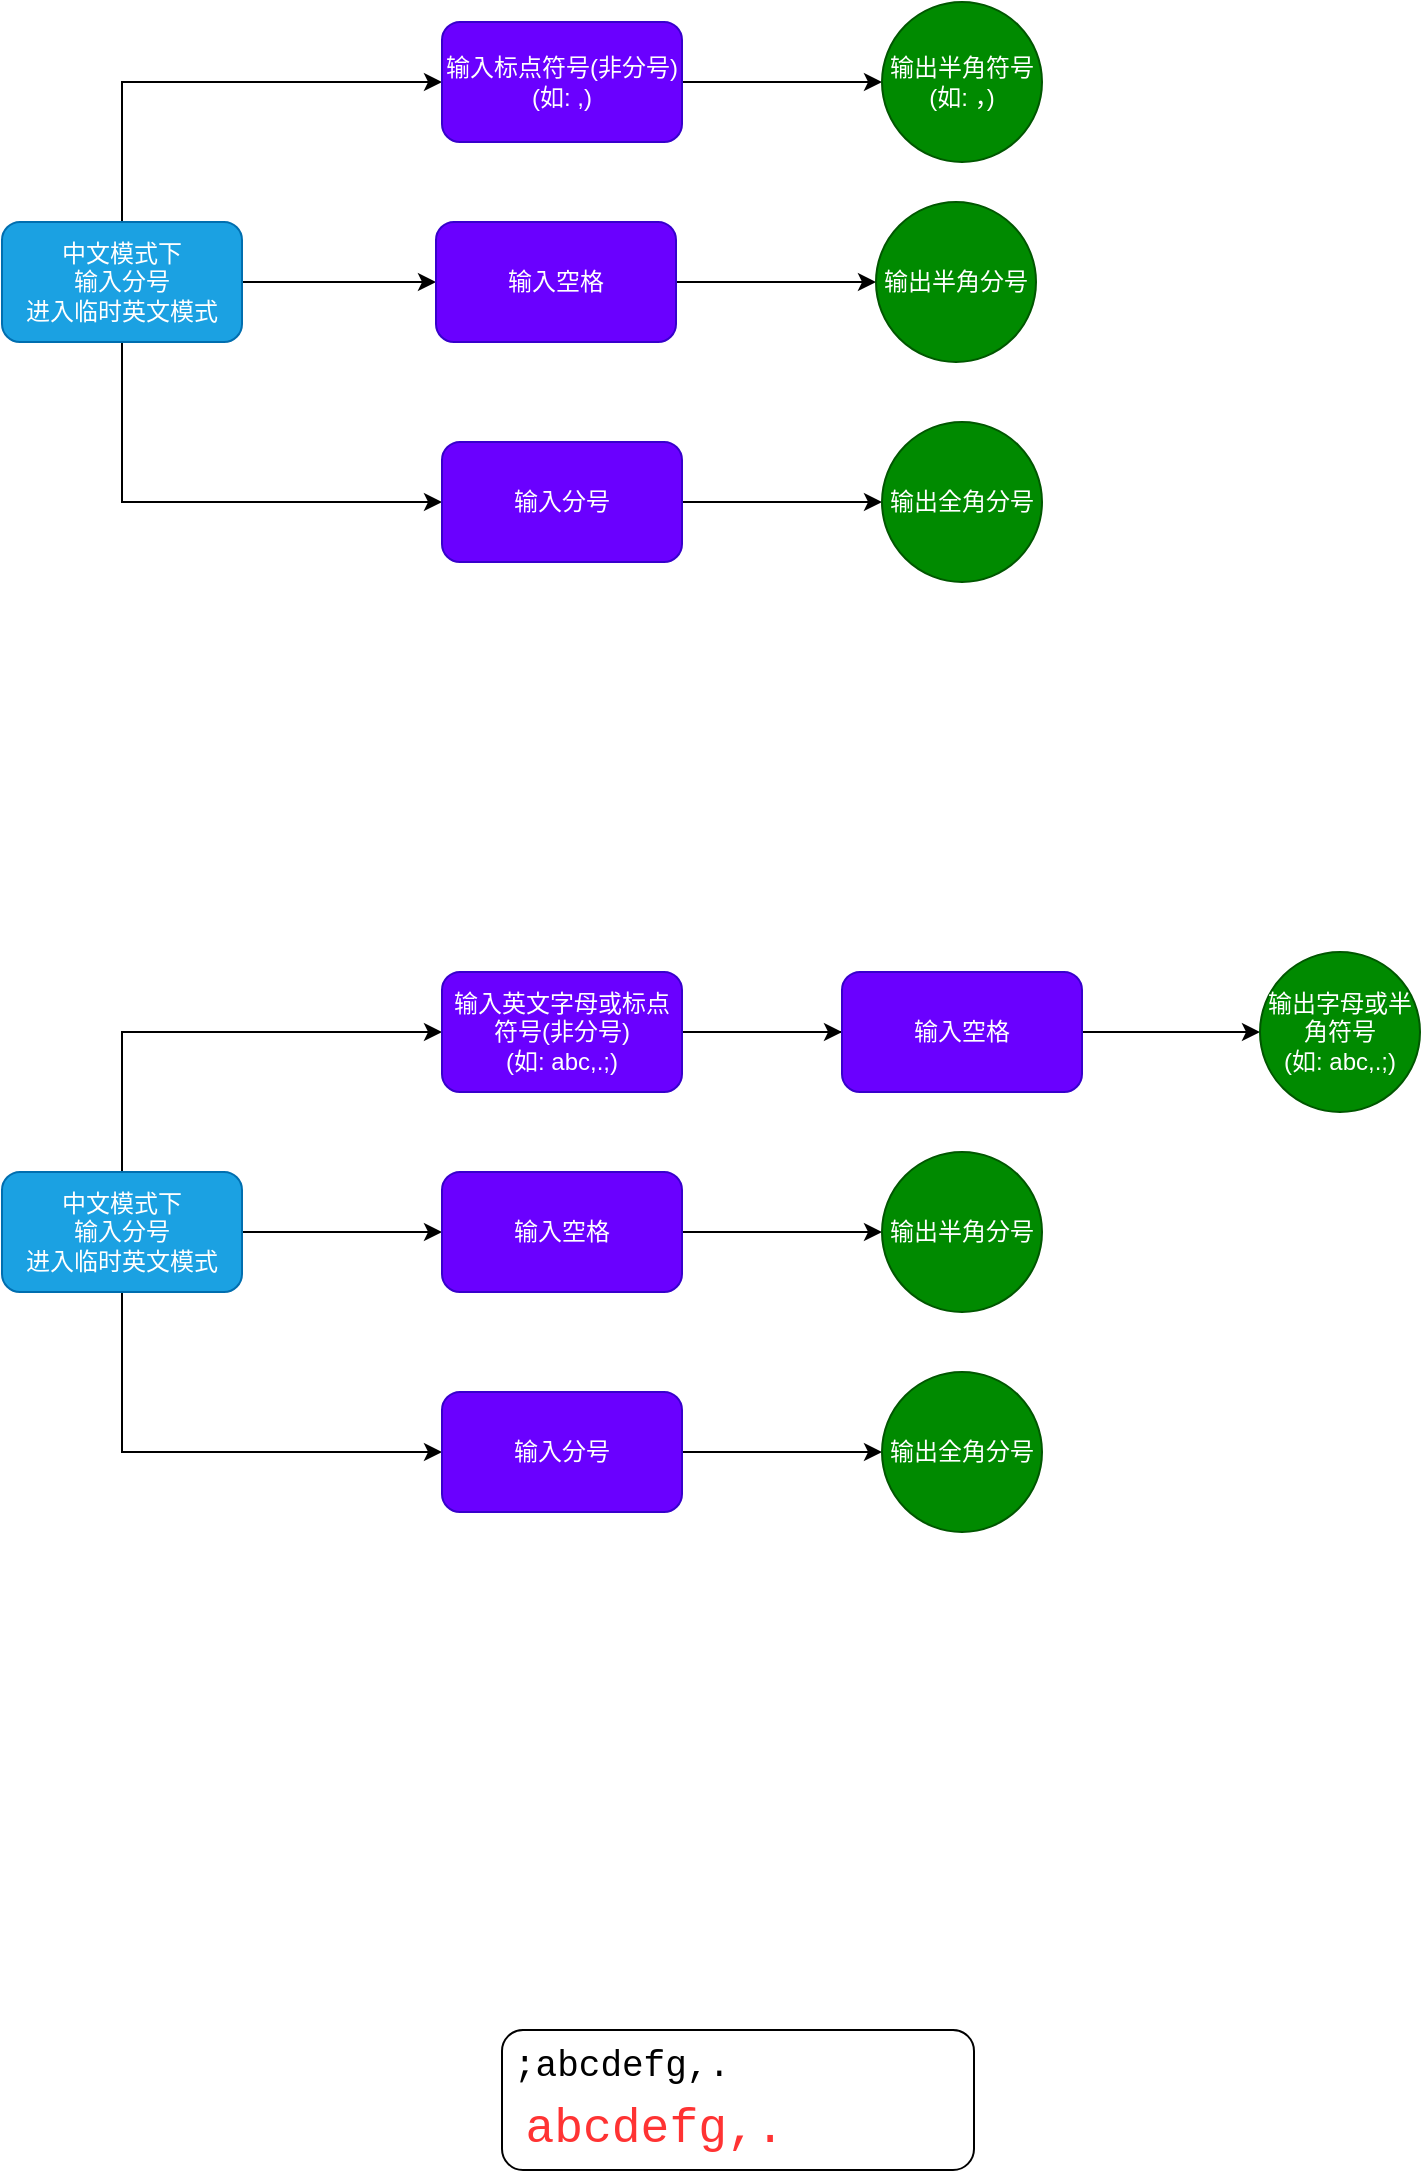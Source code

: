 <mxfile version="21.2.0" type="github">
  <diagram name="第 1 页" id="_44hsCMh0kwW0n-OsUm_">
    <mxGraphModel dx="954" dy="560" grid="0" gridSize="10" guides="1" tooltips="1" connect="1" arrows="1" fold="1" page="1" pageScale="1" pageWidth="1654" pageHeight="2336" math="0" shadow="0">
      <root>
        <mxCell id="0" />
        <mxCell id="1" parent="0" />
        <mxCell id="pZLuwGBEcK4U3wzPfltz-15" style="edgeStyle=orthogonalEdgeStyle;rounded=0;orthogonalLoop=1;jettySize=auto;html=1;exitX=0.5;exitY=0;exitDx=0;exitDy=0;entryX=0;entryY=0.5;entryDx=0;entryDy=0;" parent="1" source="pZLuwGBEcK4U3wzPfltz-1" target="pZLuwGBEcK4U3wzPfltz-2" edge="1">
          <mxGeometry relative="1" as="geometry" />
        </mxCell>
        <mxCell id="pZLuwGBEcK4U3wzPfltz-16" style="edgeStyle=orthogonalEdgeStyle;rounded=0;orthogonalLoop=1;jettySize=auto;html=1;exitX=0.5;exitY=1;exitDx=0;exitDy=0;entryX=0;entryY=0.5;entryDx=0;entryDy=0;" parent="1" source="pZLuwGBEcK4U3wzPfltz-1" target="pZLuwGBEcK4U3wzPfltz-5" edge="1">
          <mxGeometry relative="1" as="geometry" />
        </mxCell>
        <mxCell id="YQfxmh7xoYhuYHQEFl3C-17" style="edgeStyle=orthogonalEdgeStyle;rounded=0;orthogonalLoop=1;jettySize=auto;html=1;exitX=1;exitY=0.5;exitDx=0;exitDy=0;" edge="1" parent="1" source="pZLuwGBEcK4U3wzPfltz-1" target="YQfxmh7xoYhuYHQEFl3C-15">
          <mxGeometry relative="1" as="geometry" />
        </mxCell>
        <mxCell id="pZLuwGBEcK4U3wzPfltz-1" value="中文模式下&lt;br&gt;输入分号&lt;br&gt;进入临时英文模式" style="rounded=1;whiteSpace=wrap;html=1;fillColor=#1ba1e2;fontColor=#ffffff;strokeColor=#006EAF;" parent="1" vertex="1">
          <mxGeometry x="150" y="220" width="120" height="60" as="geometry" />
        </mxCell>
        <mxCell id="pZLuwGBEcK4U3wzPfltz-14" value="" style="edgeStyle=orthogonalEdgeStyle;rounded=0;orthogonalLoop=1;jettySize=auto;html=1;" parent="1" source="pZLuwGBEcK4U3wzPfltz-2" target="pZLuwGBEcK4U3wzPfltz-13" edge="1">
          <mxGeometry relative="1" as="geometry" />
        </mxCell>
        <mxCell id="pZLuwGBEcK4U3wzPfltz-2" value="输入标点符号(非分号)&lt;br&gt;(如: ,)" style="rounded=1;whiteSpace=wrap;html=1;fillColor=#6a00ff;fontColor=#ffffff;strokeColor=#3700CC;" parent="1" vertex="1">
          <mxGeometry x="370" y="120" width="120" height="60" as="geometry" />
        </mxCell>
        <mxCell id="pZLuwGBEcK4U3wzPfltz-12" value="" style="edgeStyle=orthogonalEdgeStyle;rounded=0;orthogonalLoop=1;jettySize=auto;html=1;" parent="1" source="pZLuwGBEcK4U3wzPfltz-5" target="pZLuwGBEcK4U3wzPfltz-11" edge="1">
          <mxGeometry relative="1" as="geometry" />
        </mxCell>
        <mxCell id="pZLuwGBEcK4U3wzPfltz-5" value="输入分号" style="rounded=1;whiteSpace=wrap;html=1;fillColor=#6a00ff;fontColor=#ffffff;strokeColor=#3700CC;" parent="1" vertex="1">
          <mxGeometry x="370" y="330" width="120" height="60" as="geometry" />
        </mxCell>
        <mxCell id="pZLuwGBEcK4U3wzPfltz-11" value="输出全角分号" style="ellipse;whiteSpace=wrap;html=1;rounded=1;fillColor=#008a00;fontColor=#ffffff;strokeColor=#005700;" parent="1" vertex="1">
          <mxGeometry x="590" y="320" width="80" height="80" as="geometry" />
        </mxCell>
        <mxCell id="pZLuwGBEcK4U3wzPfltz-13" value="输出半角符号&lt;br&gt;(如: ，)" style="ellipse;whiteSpace=wrap;html=1;rounded=1;fillColor=#008a00;fontColor=#ffffff;strokeColor=#005700;" parent="1" vertex="1">
          <mxGeometry x="590" y="110" width="80" height="80" as="geometry" />
        </mxCell>
        <mxCell id="YQfxmh7xoYhuYHQEFl3C-1" style="edgeStyle=orthogonalEdgeStyle;rounded=0;orthogonalLoop=1;jettySize=auto;html=1;exitX=0.5;exitY=0;exitDx=0;exitDy=0;entryX=0;entryY=0.5;entryDx=0;entryDy=0;" edge="1" parent="1" source="YQfxmh7xoYhuYHQEFl3C-4" target="YQfxmh7xoYhuYHQEFl3C-6">
          <mxGeometry relative="1" as="geometry" />
        </mxCell>
        <mxCell id="YQfxmh7xoYhuYHQEFl3C-2" style="edgeStyle=orthogonalEdgeStyle;rounded=0;orthogonalLoop=1;jettySize=auto;html=1;exitX=0.5;exitY=1;exitDx=0;exitDy=0;entryX=0;entryY=0.5;entryDx=0;entryDy=0;" edge="1" parent="1" source="YQfxmh7xoYhuYHQEFl3C-4" target="YQfxmh7xoYhuYHQEFl3C-10">
          <mxGeometry relative="1" as="geometry" />
        </mxCell>
        <mxCell id="YQfxmh7xoYhuYHQEFl3C-3" style="edgeStyle=orthogonalEdgeStyle;rounded=0;orthogonalLoop=1;jettySize=auto;html=1;exitX=1;exitY=0.5;exitDx=0;exitDy=0;entryX=0;entryY=0.5;entryDx=0;entryDy=0;" edge="1" parent="1" source="YQfxmh7xoYhuYHQEFl3C-4" target="YQfxmh7xoYhuYHQEFl3C-8">
          <mxGeometry relative="1" as="geometry" />
        </mxCell>
        <mxCell id="YQfxmh7xoYhuYHQEFl3C-4" value="中文模式下&lt;br&gt;输入分号&lt;br&gt;进入临时英文模式" style="rounded=1;whiteSpace=wrap;html=1;fillColor=#1ba1e2;fontColor=#ffffff;strokeColor=#006EAF;" vertex="1" parent="1">
          <mxGeometry x="150" y="695" width="120" height="60" as="geometry" />
        </mxCell>
        <mxCell id="YQfxmh7xoYhuYHQEFl3C-5" value="" style="edgeStyle=orthogonalEdgeStyle;rounded=0;orthogonalLoop=1;jettySize=auto;html=1;" edge="1" parent="1" source="YQfxmh7xoYhuYHQEFl3C-6" target="YQfxmh7xoYhuYHQEFl3C-13">
          <mxGeometry relative="1" as="geometry" />
        </mxCell>
        <mxCell id="YQfxmh7xoYhuYHQEFl3C-19" value="" style="edgeStyle=orthogonalEdgeStyle;rounded=0;orthogonalLoop=1;jettySize=auto;html=1;" edge="1" parent="1" source="YQfxmh7xoYhuYHQEFl3C-6" target="YQfxmh7xoYhuYHQEFl3C-18">
          <mxGeometry relative="1" as="geometry" />
        </mxCell>
        <mxCell id="YQfxmh7xoYhuYHQEFl3C-6" value="输入英文字母或标点符号(非分号)&lt;br&gt;(如: abc,.;)" style="rounded=1;whiteSpace=wrap;html=1;fillColor=#6a00ff;fontColor=#ffffff;strokeColor=#3700CC;" vertex="1" parent="1">
          <mxGeometry x="370" y="595" width="120" height="60" as="geometry" />
        </mxCell>
        <mxCell id="YQfxmh7xoYhuYHQEFl3C-7" value="" style="edgeStyle=orthogonalEdgeStyle;rounded=0;orthogonalLoop=1;jettySize=auto;html=1;" edge="1" parent="1" source="YQfxmh7xoYhuYHQEFl3C-8" target="YQfxmh7xoYhuYHQEFl3C-11">
          <mxGeometry relative="1" as="geometry" />
        </mxCell>
        <mxCell id="YQfxmh7xoYhuYHQEFl3C-8" value="输入空格" style="rounded=1;whiteSpace=wrap;html=1;fillColor=#6a00ff;fontColor=#ffffff;strokeColor=#3700CC;" vertex="1" parent="1">
          <mxGeometry x="370" y="695" width="120" height="60" as="geometry" />
        </mxCell>
        <mxCell id="YQfxmh7xoYhuYHQEFl3C-9" value="" style="edgeStyle=orthogonalEdgeStyle;rounded=0;orthogonalLoop=1;jettySize=auto;html=1;" edge="1" parent="1" source="YQfxmh7xoYhuYHQEFl3C-10" target="YQfxmh7xoYhuYHQEFl3C-12">
          <mxGeometry relative="1" as="geometry" />
        </mxCell>
        <mxCell id="YQfxmh7xoYhuYHQEFl3C-10" value="输入分号" style="rounded=1;whiteSpace=wrap;html=1;fillColor=#6a00ff;fontColor=#ffffff;strokeColor=#3700CC;" vertex="1" parent="1">
          <mxGeometry x="370" y="805" width="120" height="60" as="geometry" />
        </mxCell>
        <mxCell id="YQfxmh7xoYhuYHQEFl3C-11" value="输出半角分号" style="ellipse;whiteSpace=wrap;html=1;rounded=1;fillColor=#008a00;fontColor=#ffffff;strokeColor=#005700;" vertex="1" parent="1">
          <mxGeometry x="590" y="685" width="80" height="80" as="geometry" />
        </mxCell>
        <mxCell id="YQfxmh7xoYhuYHQEFl3C-12" value="输出全角分号" style="ellipse;whiteSpace=wrap;html=1;rounded=1;fillColor=#008a00;fontColor=#ffffff;strokeColor=#005700;" vertex="1" parent="1">
          <mxGeometry x="590" y="795" width="80" height="80" as="geometry" />
        </mxCell>
        <mxCell id="YQfxmh7xoYhuYHQEFl3C-13" value="输出字母或半角符号&lt;br&gt;(如: abc,.;)" style="ellipse;whiteSpace=wrap;html=1;rounded=1;fillColor=#008a00;fontColor=#ffffff;strokeColor=#005700;" vertex="1" parent="1">
          <mxGeometry x="779" y="585" width="80" height="80" as="geometry" />
        </mxCell>
        <mxCell id="YQfxmh7xoYhuYHQEFl3C-14" value="" style="edgeStyle=orthogonalEdgeStyle;rounded=0;orthogonalLoop=1;jettySize=auto;html=1;" edge="1" parent="1" source="YQfxmh7xoYhuYHQEFl3C-15" target="YQfxmh7xoYhuYHQEFl3C-16">
          <mxGeometry relative="1" as="geometry" />
        </mxCell>
        <mxCell id="YQfxmh7xoYhuYHQEFl3C-15" value="输入空格" style="rounded=1;whiteSpace=wrap;html=1;fillColor=#6a00ff;fontColor=#ffffff;strokeColor=#3700CC;" vertex="1" parent="1">
          <mxGeometry x="367" y="220" width="120" height="60" as="geometry" />
        </mxCell>
        <mxCell id="YQfxmh7xoYhuYHQEFl3C-16" value="输出半角分号" style="ellipse;whiteSpace=wrap;html=1;rounded=1;fillColor=#008a00;fontColor=#ffffff;strokeColor=#005700;" vertex="1" parent="1">
          <mxGeometry x="587" y="210" width="80" height="80" as="geometry" />
        </mxCell>
        <mxCell id="YQfxmh7xoYhuYHQEFl3C-18" value="输入空格" style="rounded=1;whiteSpace=wrap;html=1;fillColor=#6a00ff;fontColor=#ffffff;strokeColor=#3700CC;" vertex="1" parent="1">
          <mxGeometry x="570" y="595" width="120" height="60" as="geometry" />
        </mxCell>
        <mxCell id="YQfxmh7xoYhuYHQEFl3C-20" value="" style="rounded=1;whiteSpace=wrap;html=1;" vertex="1" parent="1">
          <mxGeometry x="400" y="1124" width="236" height="70" as="geometry" />
        </mxCell>
        <mxCell id="YQfxmh7xoYhuYHQEFl3C-21" value=";abcdefg,." style="text;html=1;strokeColor=none;fillColor=none;align=center;verticalAlign=middle;whiteSpace=wrap;rounded=0;fontSize=18;fontFamily=Courier New;" vertex="1" parent="1">
          <mxGeometry x="406" y="1127" width="108" height="30" as="geometry" />
        </mxCell>
        <mxCell id="YQfxmh7xoYhuYHQEFl3C-22" value="abcdefg,." style="text;strokeColor=none;fillColor=none;align=center;verticalAlign=middle;whiteSpace=wrap;rounded=0;fontSize=24;fontColor=#FF3333;spacing=2;html=1;spacingTop=0;fontFamily=Courier New;" vertex="1" parent="1">
          <mxGeometry x="408" y="1159" width="137" height="30" as="geometry" />
        </mxCell>
      </root>
    </mxGraphModel>
  </diagram>
</mxfile>
